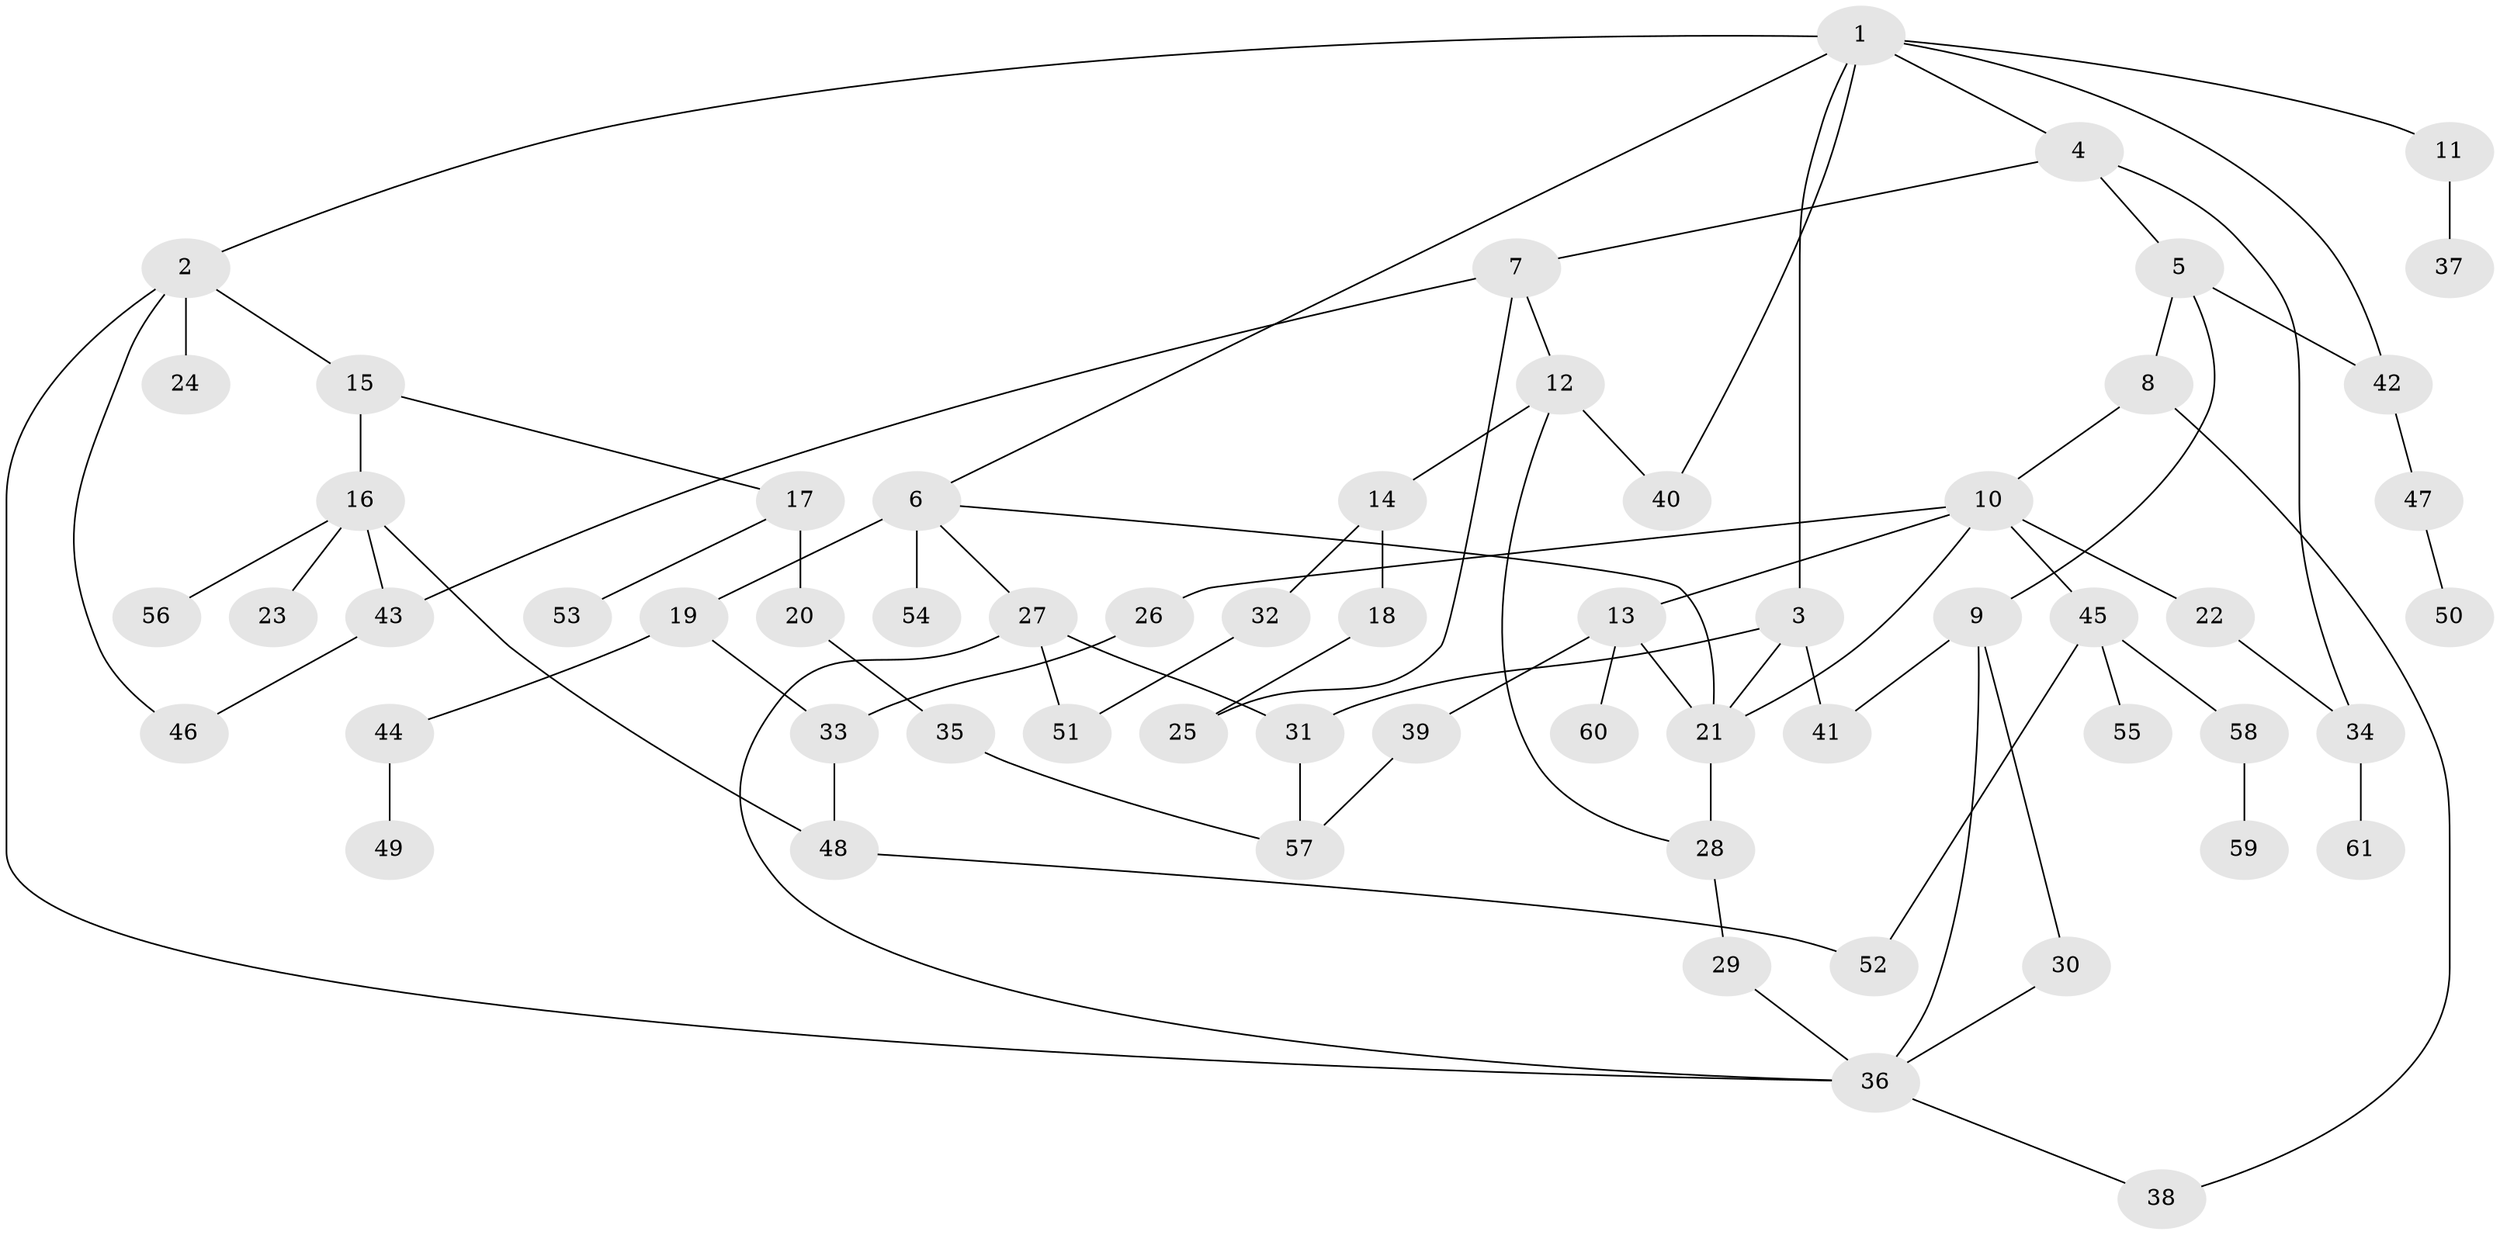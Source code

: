 // Generated by graph-tools (version 1.1) at 2025/34/03/09/25 02:34:26]
// undirected, 61 vertices, 83 edges
graph export_dot {
graph [start="1"]
  node [color=gray90,style=filled];
  1;
  2;
  3;
  4;
  5;
  6;
  7;
  8;
  9;
  10;
  11;
  12;
  13;
  14;
  15;
  16;
  17;
  18;
  19;
  20;
  21;
  22;
  23;
  24;
  25;
  26;
  27;
  28;
  29;
  30;
  31;
  32;
  33;
  34;
  35;
  36;
  37;
  38;
  39;
  40;
  41;
  42;
  43;
  44;
  45;
  46;
  47;
  48;
  49;
  50;
  51;
  52;
  53;
  54;
  55;
  56;
  57;
  58;
  59;
  60;
  61;
  1 -- 2;
  1 -- 3;
  1 -- 4;
  1 -- 6;
  1 -- 11;
  1 -- 40;
  1 -- 42;
  2 -- 15;
  2 -- 24;
  2 -- 46;
  2 -- 36;
  3 -- 41;
  3 -- 21;
  3 -- 31;
  4 -- 5;
  4 -- 7;
  4 -- 34;
  5 -- 8;
  5 -- 9;
  5 -- 42;
  6 -- 19;
  6 -- 27;
  6 -- 54;
  6 -- 21;
  7 -- 12;
  7 -- 43;
  7 -- 25;
  8 -- 10;
  8 -- 38;
  9 -- 30;
  9 -- 36;
  9 -- 41;
  10 -- 13;
  10 -- 22;
  10 -- 26;
  10 -- 45;
  10 -- 21;
  11 -- 37;
  12 -- 14;
  12 -- 28;
  12 -- 40;
  13 -- 21;
  13 -- 39;
  13 -- 60;
  14 -- 18;
  14 -- 32;
  15 -- 16;
  15 -- 17;
  16 -- 23;
  16 -- 48;
  16 -- 56;
  16 -- 43;
  17 -- 20;
  17 -- 53;
  18 -- 25;
  19 -- 33;
  19 -- 44;
  20 -- 35;
  21 -- 28;
  22 -- 34;
  26 -- 33;
  27 -- 31;
  27 -- 51;
  27 -- 36;
  28 -- 29;
  29 -- 36;
  30 -- 36;
  31 -- 57;
  32 -- 51;
  33 -- 48;
  34 -- 61;
  35 -- 57;
  36 -- 38;
  39 -- 57;
  42 -- 47;
  43 -- 46;
  44 -- 49;
  45 -- 55;
  45 -- 58;
  45 -- 52;
  47 -- 50;
  48 -- 52;
  58 -- 59;
}
